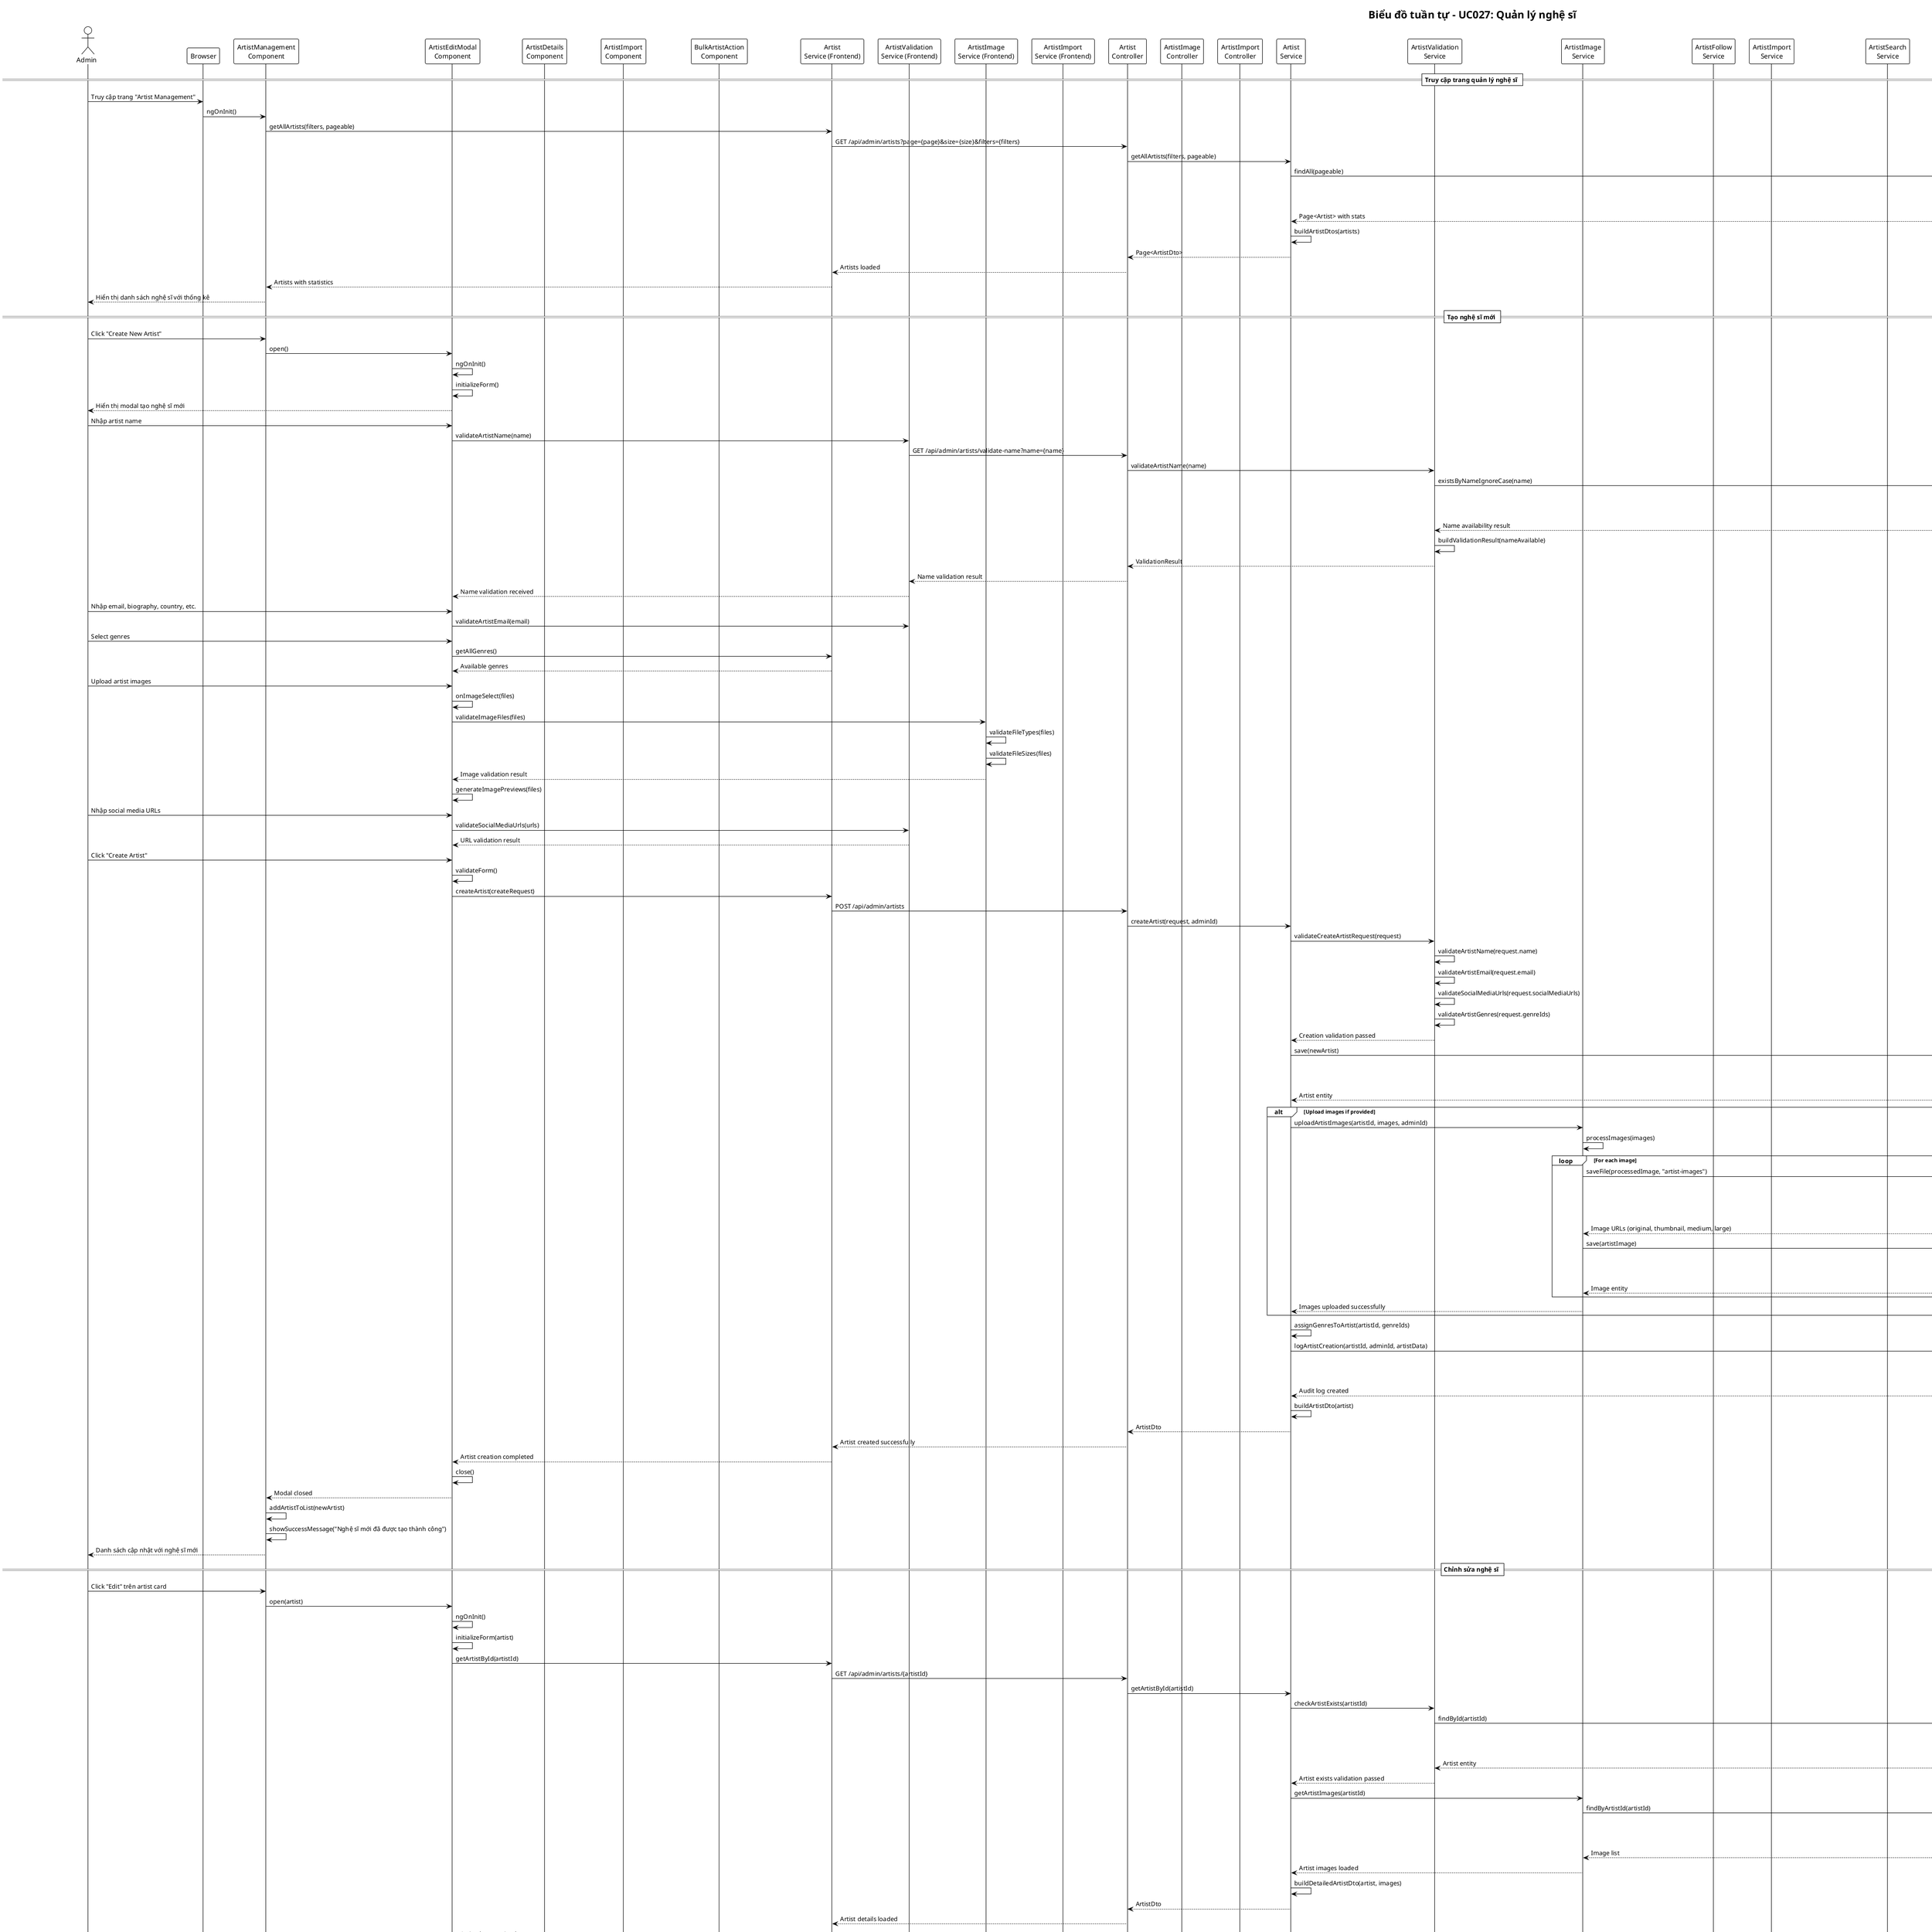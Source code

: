 @startuml UC027-Sequence-Diagram-Quan-Ly-Nghe-Si
!theme plain

title Biểu đồ tuần tự - UC027: Quản lý nghệ sĩ

actor Admin as "Admin"
participant Browser as "Browser"
participant ArtistManagementComponent as "ArtistManagement\nComponent"
participant ArtistEditModalComponent as "ArtistEditModal\nComponent"
participant ArtistDetailsComponent as "ArtistDetails\nComponent"
participant ArtistImportComponent as "ArtistImport\nComponent"
participant BulkArtistActionComponent as "BulkArtistAction\nComponent"
participant ArtistService as "Artist\nService (Frontend)"
participant ArtistValidationService as "ArtistValidation\nService (Frontend)"
participant ArtistImageService as "ArtistImage\nService (Frontend)"
participant ArtistImportService as "ArtistImport\nService (Frontend)"
participant ArtistController as "Artist\nController"
participant ArtistImageController as "ArtistImage\nController"
participant ArtistImportController as "ArtistImport\nController"
participant ArtistService_BE as "Artist\nService"
participant ArtistValidationService_BE as "ArtistValidation\nService"
participant ArtistImageService_BE as "ArtistImage\nService"
participant ArtistFollowService as "ArtistFollow\nService"
participant ArtistImportService_BE as "ArtistImport\nService"
participant ArtistSearchService as "ArtistSearch\nService"
participant ArtistAuditService as "ArtistAudit\nService"
participant ArtistRepository as "Artist\nRepository"
participant ArtistImageRepository as "ArtistImage\nRepository"
participant ArtistFollowRepository as "ArtistFollow\nRepository"
participant MusicRepository as "Music\nRepository"
participant FileStorageService as "FileStorage\nService"
participant Database as "Database"

== Truy cập trang quản lý nghệ sĩ ==

Admin -> Browser: Truy cập trang "Artist Management"
Browser -> ArtistManagementComponent: ngOnInit()
ArtistManagementComponent -> ArtistService: getAllArtists(filters, pageable)
ArtistService -> ArtistController: GET /api/admin/artists?page={page}&size={size}&filters={filters}
ArtistController -> ArtistService_BE: getAllArtists(filters, pageable)

ArtistService_BE -> ArtistRepository: findAll(pageable)
ArtistRepository -> Database: SELECT a.*, COUNT(m.id) as songs_count, COUNT(af.user_id) as followers_count FROM artists a LEFT JOIN musics m ON a.id = m.artist_id AND m.deleted = false LEFT JOIN artist_follows af ON a.id = af.artist_id WHERE a.active = true GROUP BY a.id ORDER BY a.created_at DESC
Database --> ArtistRepository: Artists with statistics
ArtistRepository --> ArtistService_BE: Page<Artist> with stats

ArtistService_BE -> ArtistService_BE: buildArtistDtos(artists)
ArtistService_BE --> ArtistController: Page<ArtistDto>
ArtistController --> ArtistService: Artists loaded
ArtistService --> ArtistManagementComponent: Artists with statistics

ArtistManagementComponent --> Admin: Hiển thị danh sách nghệ sĩ với thống kê

== Tạo nghệ sĩ mới ==

Admin -> ArtistManagementComponent: Click "Create New Artist"
ArtistManagementComponent -> ArtistEditModalComponent: open()
ArtistEditModalComponent -> ArtistEditModalComponent: ngOnInit()
ArtistEditModalComponent -> ArtistEditModalComponent: initializeForm()

ArtistEditModalComponent --> Admin: Hiển thị modal tạo nghệ sĩ mới

Admin -> ArtistEditModalComponent: Nhập artist name
ArtistEditModalComponent -> ArtistValidationService: validateArtistName(name)
ArtistValidationService -> ArtistController: GET /api/admin/artists/validate-name?name={name}
ArtistController -> ArtistValidationService_BE: validateArtistName(name)

ArtistValidationService_BE -> ArtistRepository: existsByNameIgnoreCase(name)
ArtistRepository -> Database: SELECT COUNT(*) FROM artists WHERE LOWER(name) = LOWER(?) AND active = true
Database --> ArtistRepository: Name existence check
ArtistRepository --> ArtistValidationService_BE: Name availability result

ArtistValidationService_BE -> ArtistValidationService_BE: buildValidationResult(nameAvailable)
ArtistValidationService_BE --> ArtistController: ValidationResult
ArtistController --> ArtistValidationService: Name validation result
ArtistValidationService --> ArtistEditModalComponent: Name validation received

Admin -> ArtistEditModalComponent: Nhập email, biography, country, etc.
ArtistEditModalComponent -> ArtistValidationService: validateArtistEmail(email)
' Similar validation flow for email

Admin -> ArtistEditModalComponent: Select genres
ArtistEditModalComponent -> ArtistService: getAllGenres()
ArtistService --> ArtistEditModalComponent: Available genres

Admin -> ArtistEditModalComponent: Upload artist images
ArtistEditModalComponent -> ArtistEditModalComponent: onImageSelect(files)
ArtistEditModalComponent -> ArtistImageService: validateImageFiles(files)
ArtistImageService -> ArtistImageService: validateFileTypes(files)
ArtistImageService -> ArtistImageService: validateFileSizes(files)
ArtistImageService --> ArtistEditModalComponent: Image validation result

ArtistEditModalComponent -> ArtistEditModalComponent: generateImagePreviews(files)

Admin -> ArtistEditModalComponent: Nhập social media URLs
ArtistEditModalComponent -> ArtistValidationService: validateSocialMediaUrls(urls)
ArtistValidationService --> ArtistEditModalComponent: URL validation result

Admin -> ArtistEditModalComponent: Click "Create Artist"
ArtistEditModalComponent -> ArtistEditModalComponent: validateForm()
ArtistEditModalComponent -> ArtistService: createArtist(createRequest)
ArtistService -> ArtistController: POST /api/admin/artists
ArtistController -> ArtistService_BE: createArtist(request, adminId)

ArtistService_BE -> ArtistValidationService_BE: validateCreateArtistRequest(request)
ArtistValidationService_BE -> ArtistValidationService_BE: validateArtistName(request.name)
ArtistValidationService_BE -> ArtistValidationService_BE: validateArtistEmail(request.email)
ArtistValidationService_BE -> ArtistValidationService_BE: validateSocialMediaUrls(request.socialMediaUrls)
ArtistValidationService_BE -> ArtistValidationService_BE: validateArtistGenres(request.genreIds)
ArtistValidationService_BE --> ArtistService_BE: Creation validation passed

ArtistService_BE -> ArtistRepository: save(newArtist)
ArtistRepository -> Database: INSERT INTO artists (name, email, biography, country, birth_date, debut_date, website, social_media_urls, active, verified, created_at, created_by)
Database --> ArtistRepository: New artist created
ArtistRepository --> ArtistService_BE: Artist entity

alt Upload images if provided
    ArtistService_BE -> ArtistImageService_BE: uploadArtistImages(artistId, images, adminId)
    ArtistImageService_BE -> ArtistImageService_BE: processImages(images)

    loop For each image
        ArtistImageService_BE -> FileStorageService: saveFile(processedImage, "artist-images")
        FileStorageService -> FileStorageService: generateUniqueFileName()
        FileStorageService -> FileStorageService: saveToStorage(image, path)
        FileStorageService --> ArtistImageService_BE: Image URLs (original, thumbnail, medium, large)

        ArtistImageService_BE -> ArtistImageRepository: save(artistImage)
        ArtistImageRepository -> Database: INSERT INTO artist_images (artist_id, original_url, thumbnail_url, medium_url, large_url, file_size, mime_type, order_index, created_at, created_by)
        Database --> ArtistImageRepository: Image saved
        ArtistImageRepository --> ArtistImageService_BE: Image entity
    end

    ArtistImageService_BE --> ArtistService_BE: Images uploaded successfully
end

ArtistService_BE -> ArtistService_BE: assignGenresToArtist(artistId, genreIds)
ArtistService_BE -> ArtistAuditService: logArtistCreation(artistId, adminId, artistData)
ArtistAuditService -> Database: INSERT INTO audit_logs (admin_id, action_type, resource_type, resource_id, action_details, created_at)
Database --> ArtistAuditService: Creation logged
ArtistAuditService --> ArtistService_BE: Audit log created

ArtistService_BE -> ArtistService_BE: buildArtistDto(artist)
ArtistService_BE --> ArtistController: ArtistDto
ArtistController --> ArtistService: Artist created successfully
ArtistService --> ArtistEditModalComponent: Artist creation completed

ArtistEditModalComponent -> ArtistEditModalComponent: close()
ArtistEditModalComponent --> ArtistManagementComponent: Modal closed
ArtistManagementComponent -> ArtistManagementComponent: addArtistToList(newArtist)
ArtistManagementComponent -> ArtistManagementComponent: showSuccessMessage("Nghệ sĩ mới đã được tạo thành công")
ArtistManagementComponent --> Admin: Danh sách cập nhật với nghệ sĩ mới

== Chỉnh sửa nghệ sĩ ==

Admin -> ArtistManagementComponent: Click "Edit" trên artist card
ArtistManagementComponent -> ArtistEditModalComponent: open(artist)
ArtistEditModalComponent -> ArtistEditModalComponent: ngOnInit()
ArtistEditModalComponent -> ArtistEditModalComponent: initializeForm(artist)

ArtistEditModalComponent -> ArtistService: getArtistById(artistId)
ArtistService -> ArtistController: GET /api/admin/artists/{artistId}
ArtistController -> ArtistService_BE: getArtistById(artistId)

ArtistService_BE -> ArtistValidationService_BE: checkArtistExists(artistId)
ArtistValidationService_BE -> ArtistRepository: findById(artistId)
ArtistRepository -> Database: SELECT * FROM artists WHERE id = ? AND active = true
Database --> ArtistRepository: Artist details
ArtistRepository --> ArtistValidationService_BE: Artist entity
ArtistValidationService_BE --> ArtistService_BE: Artist exists validation passed

ArtistService_BE -> ArtistImageService_BE: getArtistImages(artistId)
ArtistImageService_BE -> ArtistImageRepository: findByArtistId(artistId)
ArtistImageRepository -> Database: SELECT * FROM artist_images WHERE artist_id = ? ORDER BY order_index
Database --> ArtistImageRepository: Artist images
ArtistImageRepository --> ArtistImageService_BE: Image list
ArtistImageService_BE --> ArtistService_BE: Artist images loaded

ArtistService_BE -> ArtistService_BE: buildDetailedArtistDto(artist, images)
ArtistService_BE --> ArtistController: ArtistDto
ArtistController --> ArtistService: Artist details loaded
ArtistService --> ArtistEditModalComponent: Artist data received

ArtistEditModalComponent -> ArtistEditModalComponent: populateForm(artist)
ArtistEditModalComponent --> Admin: Hiển thị modal chỉnh sửa với dữ liệu hiện tại

Admin -> ArtistEditModalComponent: Thay đổi artist information
ArtistEditModalComponent -> ArtistEditModalComponent: onFormChange()
ArtistEditModalComponent -> ArtistValidationService: validateArtistName(newName, artistId)
' Similar validation flow as create mode

Admin -> ArtistEditModalComponent: Upload new images
ArtistEditModalComponent -> ArtistImageService: uploadArtistImages(artistId, newImages)
ArtistImageService -> ArtistImageController: POST /api/admin/artists/{artistId}/images
ArtistImageController -> ArtistImageService_BE: uploadArtistImages(artistId, images, adminId)

ArtistImageService_BE -> ArtistImageService_BE: validateImageFiles(images)
ArtistImageService_BE -> ArtistImageService_BE: processImages(images)

loop For each new image
    ArtistImageService_BE -> FileStorageService: saveFile(processedImage, "artist-images")
    FileStorageService --> ArtistImageService_BE: Image URLs

    ArtistImageService_BE -> ArtistImageRepository: save(artistImage)
    ArtistImageRepository --> ArtistImageService_BE: Image saved
end

ArtistImageService_BE -> ArtistImageService_BE: buildImageUploadResult(uploadedImages)
ArtistImageService_BE --> ArtistImageController: ImageUploadResult
ArtistImageController --> ArtistImageService: Images uploaded
ArtistImageService --> ArtistEditModalComponent: New images uploaded

Admin -> ArtistEditModalComponent: Remove existing image
ArtistEditModalComponent -> ArtistImageService: deleteArtistImage(artistId, imageId)
ArtistImageService -> ArtistImageController: DELETE /api/admin/artists/{artistId}/images/{imageId}
ArtistImageController -> ArtistImageService_BE: deleteArtistImage(artistId, imageId, adminId)

ArtistImageService_BE -> ArtistImageRepository: findByArtistIdAndImageId(artistId, imageId)
ArtistImageRepository --> ArtistImageService_BE: Image to delete

ArtistImageService_BE -> FileStorageService: deleteFile(image.originalUrl)
ArtistImageService_BE -> FileStorageService: deleteFile(image.thumbnailUrl)
ArtistImageService_BE -> FileStorageService: deleteFile(image.mediumUrl)
ArtistImageService_BE -> FileStorageService: deleteFile(image.largeUrl)
FileStorageService --> ArtistImageService_BE: Files deleted

ArtistImageService_BE -> ArtistImageRepository: delete(artistImage)
ArtistImageRepository -> Database: DELETE FROM artist_images WHERE artist_id = ? AND id = ?
Database --> ArtistImageRepository: Image deleted
ArtistImageRepository --> ArtistImageService_BE: Image deletion completed

ArtistImageService_BE --> ArtistImageController: Image deleted successfully
ArtistImageController --> ArtistImageService: Image deletion completed
ArtistImageService --> ArtistEditModalComponent: Image removed

Admin -> ArtistEditModalComponent: Click "Save Changes"
ArtistEditModalComponent -> ArtistEditModalComponent: validateForm()
ArtistEditModalComponent -> ArtistService: updateArtist(artistId, updateRequest)
ArtistService -> ArtistController: PUT /api/admin/artists/{artistId}
ArtistController -> ArtistService_BE: updateArtist(artistId, request, adminId)

ArtistService_BE -> ArtistValidationService_BE: validateUpdateArtistRequest(artistId, request)
ArtistValidationService_BE -> ArtistValidationService_BE: validateArtistName(request.name, artistId)
ArtistValidationService_BE -> ArtistValidationService_BE: validateArtistEmail(request.email, artistId)
ArtistValidationService_BE --> ArtistService_BE: Update validation passed

ArtistService_BE -> ArtistRepository: findById(artistId)
ArtistRepository --> ArtistService_BE: Current artist data

ArtistService_BE -> ArtistAuditService: logArtistUpdate(artistId, adminId, changes)
ArtistAuditService -> Database: INSERT INTO audit_logs (update details)
Database --> ArtistAuditService: Update logged
ArtistAuditService --> ArtistService_BE: Audit log created

ArtistService_BE -> ArtistRepository: save(updatedArtist)
ArtistRepository -> Database: UPDATE artists SET name = ?, email = ?, biography = ?, country = ?, birth_date = ?, debut_date = ?, website = ?, social_media_urls = ?, updated_at = NOW(), updated_by = ? WHERE id = ?
Database --> ArtistRepository: Artist updated
ArtistRepository --> ArtistService_BE: Update completed

ArtistService_BE -> ArtistService_BE: updateArtistGenres(artistId, newGenreIds)
ArtistService_BE -> ArtistService_BE: buildArtistDto(updatedArtist)
ArtistService_BE --> ArtistController: ArtistDto
ArtistController --> ArtistService: Artist updated successfully
ArtistService --> ArtistEditModalComponent: Artist update completed

ArtistEditModalComponent -> ArtistEditModalComponent: close()
ArtistEditModalComponent --> ArtistManagementComponent: Modal closed
ArtistManagementComponent -> ArtistManagementComponent: updateArtistInList(updatedArtist)
ArtistManagementComponent -> ArtistManagementComponent: showSuccessMessage("Nghệ sĩ đã được cập nhật thành công")
ArtistManagementComponent --> Admin: Danh sách cập nhật với thông báo thành công

== Xem chi tiết nghệ sĩ ==

Admin -> ArtistManagementComponent: Click "View Details" trên artist card
ArtistManagementComponent -> ArtistDetailsComponent: open(artistId)
ArtistDetailsComponent -> ArtistDetailsComponent: ngOnInit()
ArtistDetailsComponent -> ArtistDetailsComponent: loadArtistDetails(artistId)

ArtistDetailsComponent -> ArtistService: getArtistById(artistId)
ArtistService -> ArtistController: GET /api/admin/artists/{artistId}
' Similar flow as edit mode for getting artist details

ArtistDetailsComponent -> ArtistService: getArtistStats(artistId)
ArtistService -> ArtistController: GET /api/admin/artists/{artistId}/stats
ArtistController -> ArtistService_BE: getArtistStats(artistId)

ArtistService_BE -> MusicRepository: countByArtistId(artistId)
MusicRepository -> Database: SELECT COUNT(*) FROM musics WHERE artist_id = ? AND deleted = false
Database --> MusicRepository: Songs count
MusicRepository --> ArtistService_BE: Songs count

ArtistService_BE -> ArtistFollowRepository: countByArtistId(artistId)
ArtistFollowRepository -> Database: SELECT COUNT(*) FROM artist_follows WHERE artist_id = ?
Database --> ArtistFollowRepository: Followers count
ArtistFollowRepository --> ArtistService_BE: Followers count

ArtistService_BE -> MusicRepository: findTopByArtistIdOrderByViewCountDesc(artistId, 5)
MusicRepository --> ArtistService_BE: Top songs

ArtistService_BE -> ArtistService_BE: buildArtistStats(statistics)
ArtistService_BE --> ArtistController: ArtistStatsDto
ArtistController --> ArtistService: Artist stats loaded
ArtistService --> ArtistDetailsComponent: Artist statistics received

ArtistDetailsComponent -> ArtistService: getArtistMusic(artistId)
ArtistService -> ArtistController: GET /api/admin/artists/{artistId}/music
ArtistController -> ArtistService_BE: getArtistMusic(artistId)

ArtistService_BE -> MusicRepository: findByArtistId(artistId)
MusicRepository -> Database: SELECT * FROM musics WHERE artist_id = ? AND deleted = false ORDER BY created_at DESC
Database --> MusicRepository: Artist's music
MusicRepository --> ArtistService_BE: Music list

ArtistService_BE -> ArtistService_BE: buildMusicDtos(musicList)
ArtistService_BE --> ArtistController: List<MusicDto>
ArtistController --> ArtistService: Artist music loaded
ArtistService --> ArtistDetailsComponent: Artist music received

ArtistDetailsComponent --> Admin: Hiển thị chi tiết nghệ sĩ với thống kê và danh sách nhạc

== Tìm kiếm nghệ sĩ ==

Admin -> ArtistManagementComponent: Enter search query
ArtistManagementComponent -> ArtistService: searchArtists(query, filters)
ArtistService -> ArtistController: GET /api/admin/artists/search?q={query}&filters={filters}
ArtistController -> ArtistSearchService: searchArtists(query, filters)

ArtistSearchService -> ArtistRepository: findByNameContainingIgnoreCase(query, pageable)
ArtistRepository -> Database: SELECT a.*, COUNT(m.id) as songs_count, COUNT(af.user_id) as followers_count FROM artists a LEFT JOIN musics m ON a.id = m.artist_id LEFT JOIN artist_follows af ON a.id = af.artist_id WHERE LOWER(a.name) LIKE LOWER(?) AND a.active = true GROUP BY a.id ORDER BY a.followers_count DESC
Database --> ArtistRepository: Search results
ArtistRepository --> ArtistSearchService: Matching artists

ArtistSearchService -> ArtistSearchService: applySearchFilters(artists, filters)
ArtistSearchService -> ArtistSearchService: rankSearchResults(artists, query)
ArtistSearchService --> ArtistController: List<Artist>
ArtistController --> ArtistService: Search results
ArtistService --> ArtistManagementComponent: Search results received

ArtistManagementComponent -> ArtistManagementComponent: updateArtistList(searchResults)
ArtistManagementComponent --> Admin: Hiển thị kết quả tìm kiếm

== Xóa nghệ sĩ ==

Admin -> ArtistManagementComponent: Click "Delete" trên artist card
ArtistManagementComponent -> ArtistManagementComponent: openDeleteConfirmation(artist)

ArtistManagementComponent --> Admin: Hiển thị confirmation dialog

Admin -> ArtistManagementComponent: Confirm deletion
ArtistManagementComponent -> ArtistService: deleteArtist(artistId)
ArtistService -> ArtistController: DELETE /api/admin/artists/{artistId}
ArtistController -> ArtistService_BE: deleteArtist(artistId, adminId)

ArtistService_BE -> ArtistValidationService_BE: validateArtistDeletionConstraints(artistId)
ArtistValidationService_BE -> MusicRepository: countByArtistId(artistId)
MusicRepository --> ArtistValidationService_BE: Associated music count

ArtistValidationService_BE -> ArtistValidationService_BE: checkDeletionConstraints(musicCount)
ArtistValidationService_BE --> ArtistService_BE: Deletion validation passed

ArtistService_BE -> ArtistAuditService: logArtistDeletion(artistId, adminId, "Admin deletion")
ArtistAuditService --> ArtistService_BE: Deletion logged

ArtistService_BE -> MusicRepository: updateArtistIdToNull(artistId)
MusicRepository -> Database: UPDATE musics SET artist_id = NULL, updated_at = NOW() WHERE artist_id = ?
Database --> MusicRepository: Music artist references cleared
MusicRepository --> ArtistService_BE: Music references updated

ArtistService_BE -> ArtistFollowRepository: deleteByArtistId(artistId)
ArtistFollowRepository -> Database: DELETE FROM artist_follows WHERE artist_id = ?
Database --> ArtistFollowRepository: Follows deleted
ArtistFollowRepository --> ArtistService_BE: Follows cleanup completed

ArtistService_BE -> ArtistImageService_BE: deleteAllArtistImages(artistId)
ArtistImageService_BE -> ArtistImageRepository: findByArtistId(artistId)
ArtistImageRepository --> ArtistImageService_BE: Images to delete

loop For each image
    ArtistImageService_BE -> FileStorageService: deleteFile(image.urls)
    FileStorageService --> ArtistImageService_BE: File deleted
end

ArtistImageService_BE -> ArtistImageRepository: deleteByArtistId(artistId)
ArtistImageRepository -> Database: DELETE FROM artist_images WHERE artist_id = ?
Database --> ArtistImageRepository: Images deleted
ArtistImageRepository --> ArtistImageService_BE: Images cleanup completed
ArtistImageService_BE --> ArtistService_BE: All images deleted

ArtistService_BE -> ArtistRepository: delete(artist)
ArtistRepository -> Database: UPDATE artists SET active = false, deleted_at = NOW(), deleted_by = ? WHERE id = ?
Database --> ArtistRepository: Artist soft deleted
ArtistRepository --> ArtistService_BE: Artist deletion completed

ArtistService_BE --> ArtistController: Artist deleted successfully
ArtistController --> ArtistService: Artist deletion completed
ArtistService --> ArtistManagementComponent: Artist deletion completed

ArtistManagementComponent -> ArtistManagementComponent: removeArtistFromList(artistId)
ArtistManagementComponent -> ArtistManagementComponent: showSuccessMessage("Nghệ sĩ đã được xóa thành công")
ArtistManagementComponent --> Admin: Danh sách cập nhật với thông báo thành công

== Import nghệ sĩ từ file ==

Admin -> ArtistManagementComponent: Click "Import Artists"
ArtistManagementComponent -> ArtistImportComponent: open()
ArtistImportComponent -> ArtistImportComponent: ngOnInit()

ArtistImportComponent --> Admin: Hiển thị import modal

Admin -> ArtistImportComponent: Select Excel/CSV file
ArtistImportComponent -> ArtistImportComponent: onFileSelect(file)
ArtistImportComponent -> ArtistImportService: previewImport(file)
ArtistImportService -> ArtistImportController: POST /api/admin/artists/import/preview
ArtistImportController -> ArtistImportService_BE: previewImport(file)

ArtistImportService_BE -> ArtistImportService_BE: parseImportFile(file)
ArtistImportService_BE -> ArtistImportService_BE: validateImportData(parsedData)
ArtistImportService_BE -> ArtistImportService_BE: checkDuplicateNames(parsedData)
ArtistImportService_BE -> ArtistImportService_BE: validateGenreReferences(parsedData)

ArtistImportService_BE -> ArtistImportService_BE: buildImportPreview(validatedData)
ArtistImportService_BE --> ArtistImportController: List<ArtistImportPreview>
ArtistImportController --> ArtistImportService: Import preview generated
ArtistImportService --> ArtistImportComponent: Import preview received

ArtistImportComponent -> ArtistImportComponent: displayImportPreview(preview)
ArtistImportComponent --> Admin: Hiển thị preview với warnings và errors

Admin -> ArtistImportComponent: Configure import options
Admin -> ArtistImportComponent: Click "Start Import"
ArtistImportComponent -> ArtistImportService: importArtists(file, options)
ArtistImportService -> ArtistImportController: POST /api/admin/artists/import
ArtistImportController -> ArtistImportService_BE: importArtists(file, options, adminId)

ArtistImportService_BE -> ArtistImportService_BE: parseAndValidateFile(file)
ArtistImportService_BE -> ArtistImportService_BE: processImportData(data, options)

loop Import each artist
    ArtistImportService_BE -> ArtistValidationService_BE: validateCreateArtistRequest(artistData)
    ArtistValidationService_BE --> ArtistImportService_BE: Validation result

    alt Artist is valid
        ArtistImportService_BE -> ArtistService_BE: createArtist(artistData, adminId)
        ArtistService_BE --> ArtistImportService_BE: Artist created
        ArtistImportService_BE -> ArtistImportService_BE: successCount++
    else Artist has errors
        ArtistImportService_BE -> ArtistImportService_BE: failedCount++
        ArtistImportService_BE -> ArtistImportService_BE: Add to error list
    end
end

ArtistImportService_BE -> ArtistAuditService: logArtistImport(successCount, failedCount, adminId, options)
ArtistAuditService --> ArtistImportService_BE: Import logged

ArtistImportService_BE -> ArtistImportService_BE: buildImportResult()
ArtistImportService_BE --> ArtistImportController: ImportResult
ArtistImportController --> ArtistImportService: Import completed
ArtistImportService --> ArtistImportComponent: Import result received

ArtistImportComponent -> ArtistImportComponent: displayImportResults(results)
ArtistImportComponent --> Admin: Hiển thị kết quả import

ArtistImportComponent -> ArtistImportComponent: close()
ArtistImportComponent --> ArtistManagementComponent: Modal closed
ArtistManagementComponent -> ArtistManagementComponent: refreshArtistList()
ArtistManagementComponent --> Admin: Danh sách nghệ sĩ đã được cập nhật

== Bulk actions trên nhiều nghệ sĩ ==

Admin -> ArtistManagementComponent: Select multiple artists
Admin -> ArtistManagementComponent: Click "Bulk Actions"
ArtistManagementComponent -> BulkArtistActionComponent: open(selectedArtists)
BulkArtistActionComponent -> BulkArtistActionComponent: ngOnInit()

BulkArtistActionComponent --> Admin: Hiển thị bulk action modal

Admin -> BulkArtistActionComponent: Select action (Delete/Activate/Deactivate/etc.)
Admin -> BulkArtistActionComponent: Click "Execute Action"
BulkArtistActionComponent -> ArtistService: executeBulkAction(artistIds, action)
ArtistService -> ArtistController: POST /api/admin/artists/bulk-action
ArtistController -> ArtistService_BE: executeBulkAction(artistIds, action, adminId)

ArtistService_BE -> ArtistService_BE: processBulkAction(artistIds, action)

loop For each selected artist
    alt Action is DELETE
        ArtistService_BE -> ArtistService_BE: deleteArtist(artistId, adminId)
    else Action is ACTIVATE
        ArtistService_BE -> ArtistRepository: updateActiveStatus(artistId, true)
    else Action is DEACTIVATE
        ArtistService_BE -> ArtistRepository: updateActiveStatus(artistId, false)
    end
end

ArtistService_BE -> ArtistAuditService: logBulkAction(action, artistIds, adminId, result)
ArtistAuditService --> ArtistService_BE: Bulk action logged

ArtistService_BE -> ArtistService_BE: buildBulkActionResult()
ArtistService_BE --> ArtistController: BulkActionResult
ArtistController --> ArtistService: Bulk action completed
ArtistService --> BulkArtistActionComponent: Bulk action result

BulkArtistActionComponent -> BulkArtistActionComponent: displayActionResults(result)
BulkArtistActionComponent --> Admin: Hiển thị kết quả bulk action

BulkArtistActionComponent -> BulkArtistActionComponent: close()
BulkArtistActionComponent --> ArtistManagementComponent: Modal closed
ArtistManagementComponent -> ArtistManagementComponent: refreshArtistList()
ArtistManagementComponent --> Admin: Danh sách nghệ sĩ đã được cập nhật

== Xử lý lỗi ==

note over Admin, Database: Các trường hợp lỗi có thể xảy ra trong quá trình quản lý nghệ sĩ

note over ArtistValidationService_BE: Lỗi tên nghệ sĩ trùng lặp
note over Admin: "Tên nghệ sĩ đã tồn tại"

note over ArtistValidationService_BE: Lỗi email trùng lặp
note over Admin: "Email nghệ sĩ đã được sử dụng"

note over ArtistImageService_BE: Lỗi upload hình ảnh
note over Admin: "Không thể upload hình ảnh, vui lòng thử file khác"

note over ArtistValidationService_BE: Lỗi nghệ sĩ không tồn tại
note over Admin: "Nghệ sĩ được chọn không tồn tại"

note over ArtistValidationService_BE: Lỗi xóa nghệ sĩ có ràng buộc
note over Admin: "Không thể xóa nghệ sĩ có bài hát hoặc album"

note over ArtistImportService_BE: Lỗi import file
note over Admin: "File import không đúng định dạng hoặc có lỗi dữ liệu"

note over Database: Lỗi database constraint
note over Admin: "Không thể thực hiện thao tác do ràng buộc dữ liệu"

note over FileStorageService: Lỗi storage service
note over Admin: "Lỗi hệ thống lưu trữ file"

@enduml
